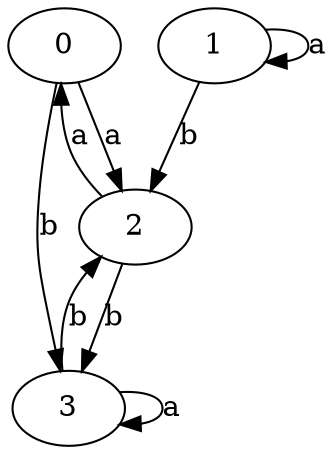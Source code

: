 digraph {
 ranksep=0.5;
 d2tdocpreamble = "\usetikzlibrary{automata}";
 d2tfigpreamble = "\tikzstyle{every state}= [ draw=blue!50,very thick,fill=blue!20]  \tikzstyle{auto}= [fill=white]";
 node [style="state"];
 edge [lblstyle="auto",topath="bend right", len=4  ]
  "0" [label="0",];
  "1" [label="1",];
  "2" [label="2",];
  "3" [label="3",style = "state, initial, accepting"];
  "0" -> "2" [label="a"];
  "0" -> "3" [label="b"];
  "1" -> "1" [label="a",topath="loop above"];
  "1" -> "2" [label="b"];
  "2" -> "0" [label="a"];
  "2" -> "3" [label="b"];
  "3" -> "2" [label="b"];
  "3" -> "3" [label="a",topath="loop above"];
}
